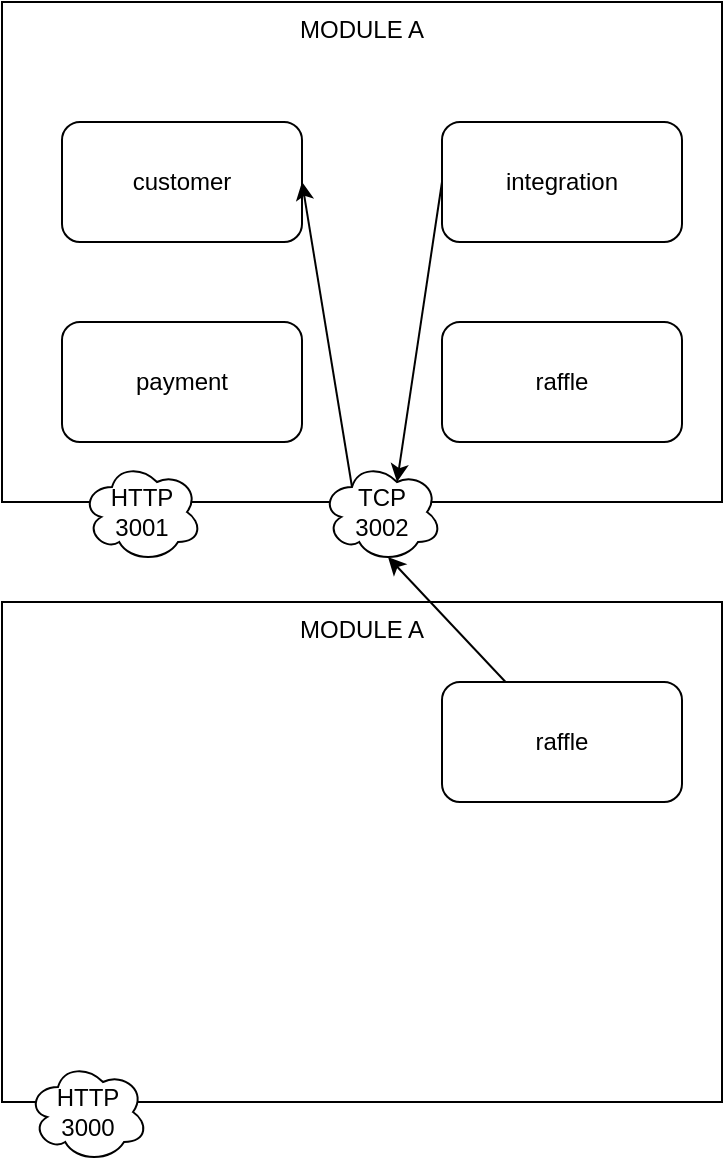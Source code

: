 <mxfile>
    <diagram id="ktUzD0fbI8nL409VpMtH" name="Page-1">
        <mxGraphModel dx="1094" dy="607" grid="1" gridSize="10" guides="1" tooltips="1" connect="1" arrows="1" fold="1" page="1" pageScale="1" pageWidth="827" pageHeight="1169" math="0" shadow="0">
            <root>
                <mxCell id="0"/>
                <mxCell id="1" parent="0"/>
                <mxCell id="10" value="MODULE A&lt;div style=&quot;text-align: justify;&quot;&gt;&lt;/div&gt;" style="rounded=0;whiteSpace=wrap;html=1;verticalAlign=top;" vertex="1" parent="1">
                    <mxGeometry x="80" y="390" width="360" height="250" as="geometry"/>
                </mxCell>
                <mxCell id="9" value="MODULE A&lt;div style=&quot;text-align: justify;&quot;&gt;&lt;/div&gt;" style="rounded=0;whiteSpace=wrap;html=1;verticalAlign=top;" vertex="1" parent="1">
                    <mxGeometry x="80" y="90" width="360" height="250" as="geometry"/>
                </mxCell>
                <mxCell id="4" value="customer" style="rounded=1;whiteSpace=wrap;html=1;" vertex="1" parent="1">
                    <mxGeometry x="110" y="150" width="120" height="60" as="geometry"/>
                </mxCell>
                <mxCell id="15" style="edgeStyle=none;html=1;entryX=0.625;entryY=0.2;entryDx=0;entryDy=0;entryPerimeter=0;exitX=0;exitY=0.5;exitDx=0;exitDy=0;" edge="1" parent="1" source="5" target="12">
                    <mxGeometry relative="1" as="geometry"/>
                </mxCell>
                <mxCell id="5" value="integration" style="rounded=1;whiteSpace=wrap;html=1;" vertex="1" parent="1">
                    <mxGeometry x="300" y="150" width="120" height="60" as="geometry"/>
                </mxCell>
                <mxCell id="6" value="payment" style="rounded=1;whiteSpace=wrap;html=1;" vertex="1" parent="1">
                    <mxGeometry x="110" y="250" width="120" height="60" as="geometry"/>
                </mxCell>
                <mxCell id="7" value="raffle" style="rounded=1;whiteSpace=wrap;html=1;" vertex="1" parent="1">
                    <mxGeometry x="300" y="250" width="120" height="60" as="geometry"/>
                </mxCell>
                <mxCell id="17" style="edgeStyle=none;html=1;entryX=0.55;entryY=0.95;entryDx=0;entryDy=0;entryPerimeter=0;" edge="1" parent="1" source="8" target="12">
                    <mxGeometry relative="1" as="geometry"/>
                </mxCell>
                <mxCell id="8" value="raffle" style="rounded=1;whiteSpace=wrap;html=1;" vertex="1" parent="1">
                    <mxGeometry x="300" y="430" width="120" height="60" as="geometry"/>
                </mxCell>
                <mxCell id="11" value="HTTP &lt;br&gt;3001" style="ellipse;shape=cloud;whiteSpace=wrap;html=1;" vertex="1" parent="1">
                    <mxGeometry x="120" y="320" width="60" height="50" as="geometry"/>
                </mxCell>
                <mxCell id="16" style="edgeStyle=none;html=1;exitX=0.25;exitY=0.25;exitDx=0;exitDy=0;exitPerimeter=0;entryX=1;entryY=0.5;entryDx=0;entryDy=0;" edge="1" parent="1" source="12" target="4">
                    <mxGeometry relative="1" as="geometry"/>
                </mxCell>
                <mxCell id="12" value="TCP&lt;br&gt;3002" style="ellipse;shape=cloud;whiteSpace=wrap;html=1;" vertex="1" parent="1">
                    <mxGeometry x="240" y="320" width="60" height="50" as="geometry"/>
                </mxCell>
                <mxCell id="13" value="HTTP &lt;br&gt;3000" style="ellipse;shape=cloud;whiteSpace=wrap;html=1;" vertex="1" parent="1">
                    <mxGeometry x="93" y="620" width="60" height="50" as="geometry"/>
                </mxCell>
            </root>
        </mxGraphModel>
    </diagram>
</mxfile>
